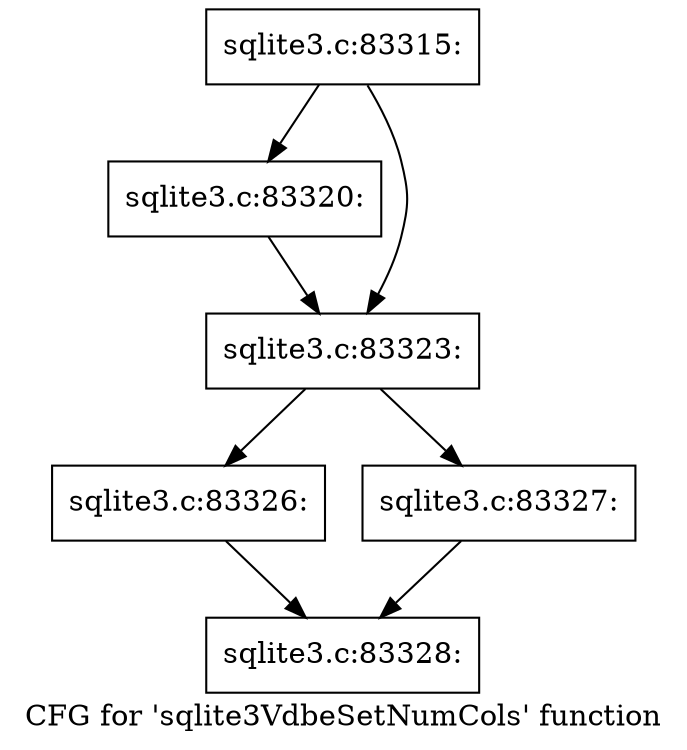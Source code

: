 digraph "CFG for 'sqlite3VdbeSetNumCols' function" {
	label="CFG for 'sqlite3VdbeSetNumCols' function";

	Node0x55c0f861cdf0 [shape=record,label="{sqlite3.c:83315:}"];
	Node0x55c0f861cdf0 -> Node0x55c0f8626b80;
	Node0x55c0f861cdf0 -> Node0x55c0f8626bd0;
	Node0x55c0f8626b80 [shape=record,label="{sqlite3.c:83320:}"];
	Node0x55c0f8626b80 -> Node0x55c0f8626bd0;
	Node0x55c0f8626bd0 [shape=record,label="{sqlite3.c:83323:}"];
	Node0x55c0f8626bd0 -> Node0x55c0f8628850;
	Node0x55c0f8626bd0 -> Node0x55c0f86288a0;
	Node0x55c0f8628850 [shape=record,label="{sqlite3.c:83326:}"];
	Node0x55c0f8628850 -> Node0x55c0f861cf70;
	Node0x55c0f86288a0 [shape=record,label="{sqlite3.c:83327:}"];
	Node0x55c0f86288a0 -> Node0x55c0f861cf70;
	Node0x55c0f861cf70 [shape=record,label="{sqlite3.c:83328:}"];
}
